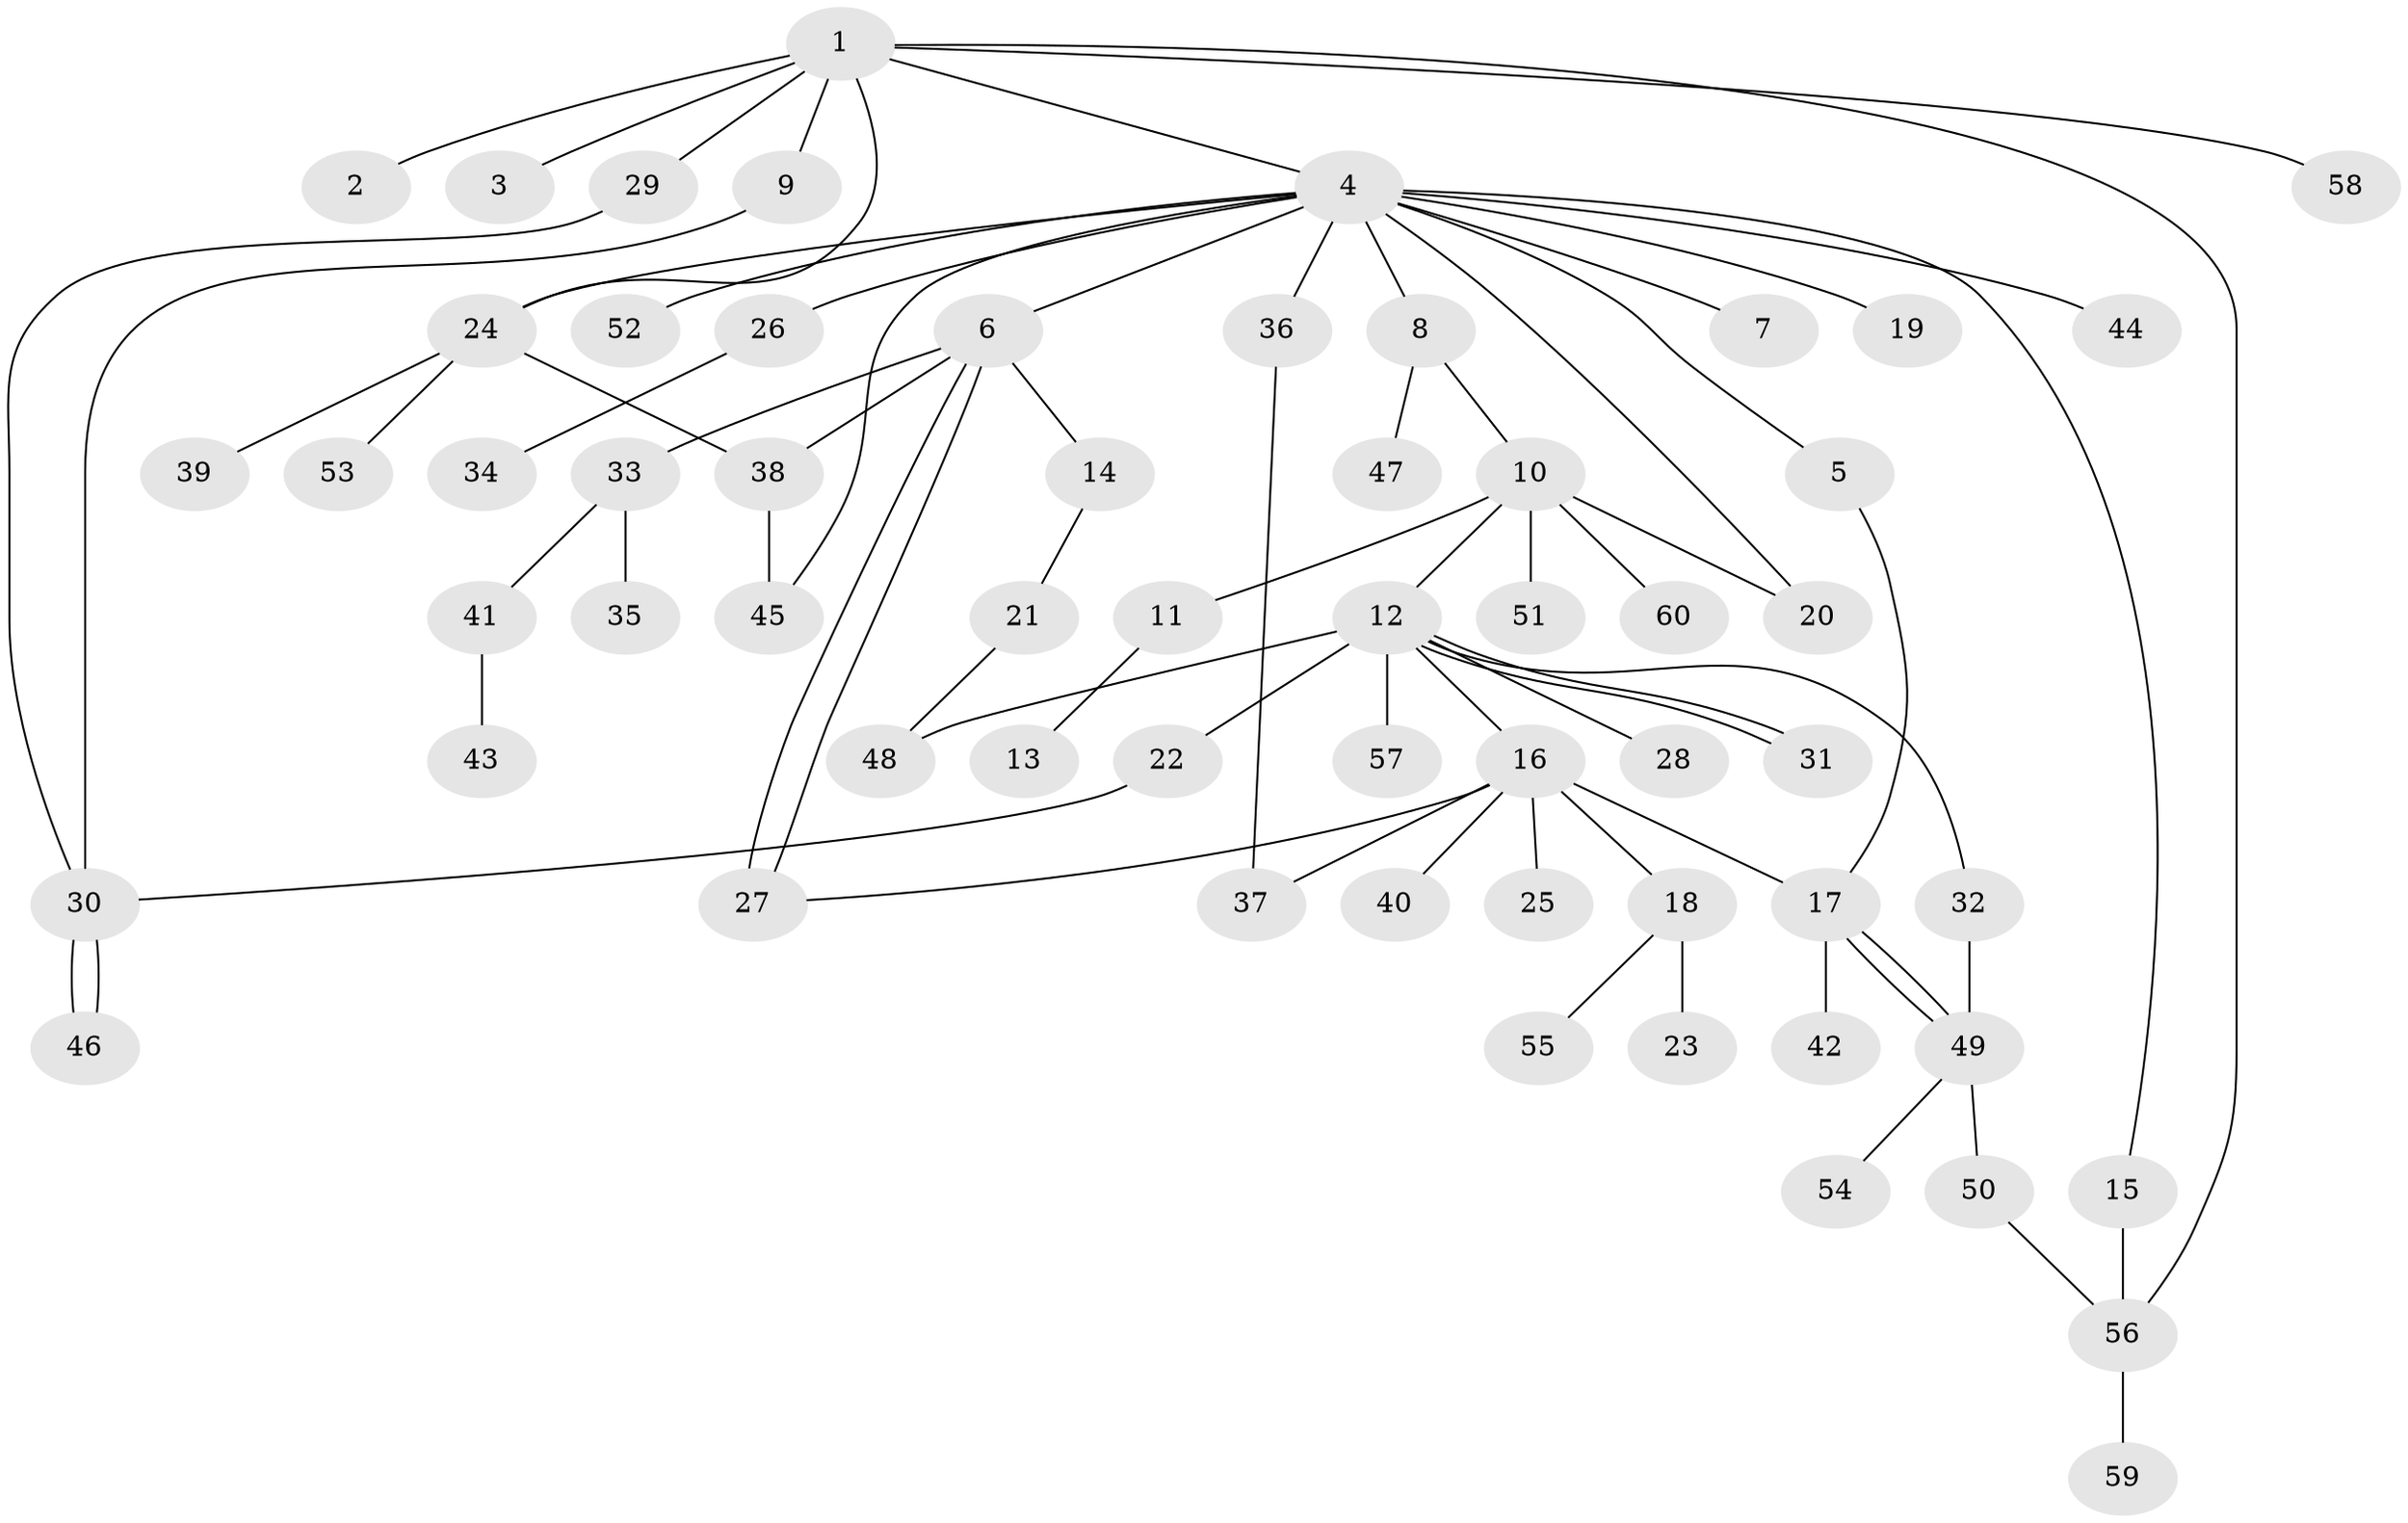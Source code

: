 // Generated by graph-tools (version 1.1) at 2025/14/03/09/25 04:14:30]
// undirected, 60 vertices, 76 edges
graph export_dot {
graph [start="1"]
  node [color=gray90,style=filled];
  1;
  2;
  3;
  4;
  5;
  6;
  7;
  8;
  9;
  10;
  11;
  12;
  13;
  14;
  15;
  16;
  17;
  18;
  19;
  20;
  21;
  22;
  23;
  24;
  25;
  26;
  27;
  28;
  29;
  30;
  31;
  32;
  33;
  34;
  35;
  36;
  37;
  38;
  39;
  40;
  41;
  42;
  43;
  44;
  45;
  46;
  47;
  48;
  49;
  50;
  51;
  52;
  53;
  54;
  55;
  56;
  57;
  58;
  59;
  60;
  1 -- 2;
  1 -- 3;
  1 -- 4;
  1 -- 9;
  1 -- 24;
  1 -- 29;
  1 -- 56;
  1 -- 58;
  4 -- 5;
  4 -- 6;
  4 -- 7;
  4 -- 8;
  4 -- 15;
  4 -- 19;
  4 -- 20;
  4 -- 24;
  4 -- 26;
  4 -- 36;
  4 -- 44;
  4 -- 45;
  4 -- 52;
  5 -- 17;
  6 -- 14;
  6 -- 27;
  6 -- 27;
  6 -- 33;
  6 -- 38;
  8 -- 10;
  8 -- 47;
  9 -- 30;
  10 -- 11;
  10 -- 12;
  10 -- 20;
  10 -- 51;
  10 -- 60;
  11 -- 13;
  12 -- 16;
  12 -- 22;
  12 -- 28;
  12 -- 31;
  12 -- 31;
  12 -- 32;
  12 -- 48;
  12 -- 57;
  14 -- 21;
  15 -- 56;
  16 -- 17;
  16 -- 18;
  16 -- 25;
  16 -- 27;
  16 -- 37;
  16 -- 40;
  17 -- 42;
  17 -- 49;
  17 -- 49;
  18 -- 23;
  18 -- 55;
  21 -- 48;
  22 -- 30;
  24 -- 38;
  24 -- 39;
  24 -- 53;
  26 -- 34;
  29 -- 30;
  30 -- 46;
  30 -- 46;
  32 -- 49;
  33 -- 35;
  33 -- 41;
  36 -- 37;
  38 -- 45;
  41 -- 43;
  49 -- 50;
  49 -- 54;
  50 -- 56;
  56 -- 59;
}
